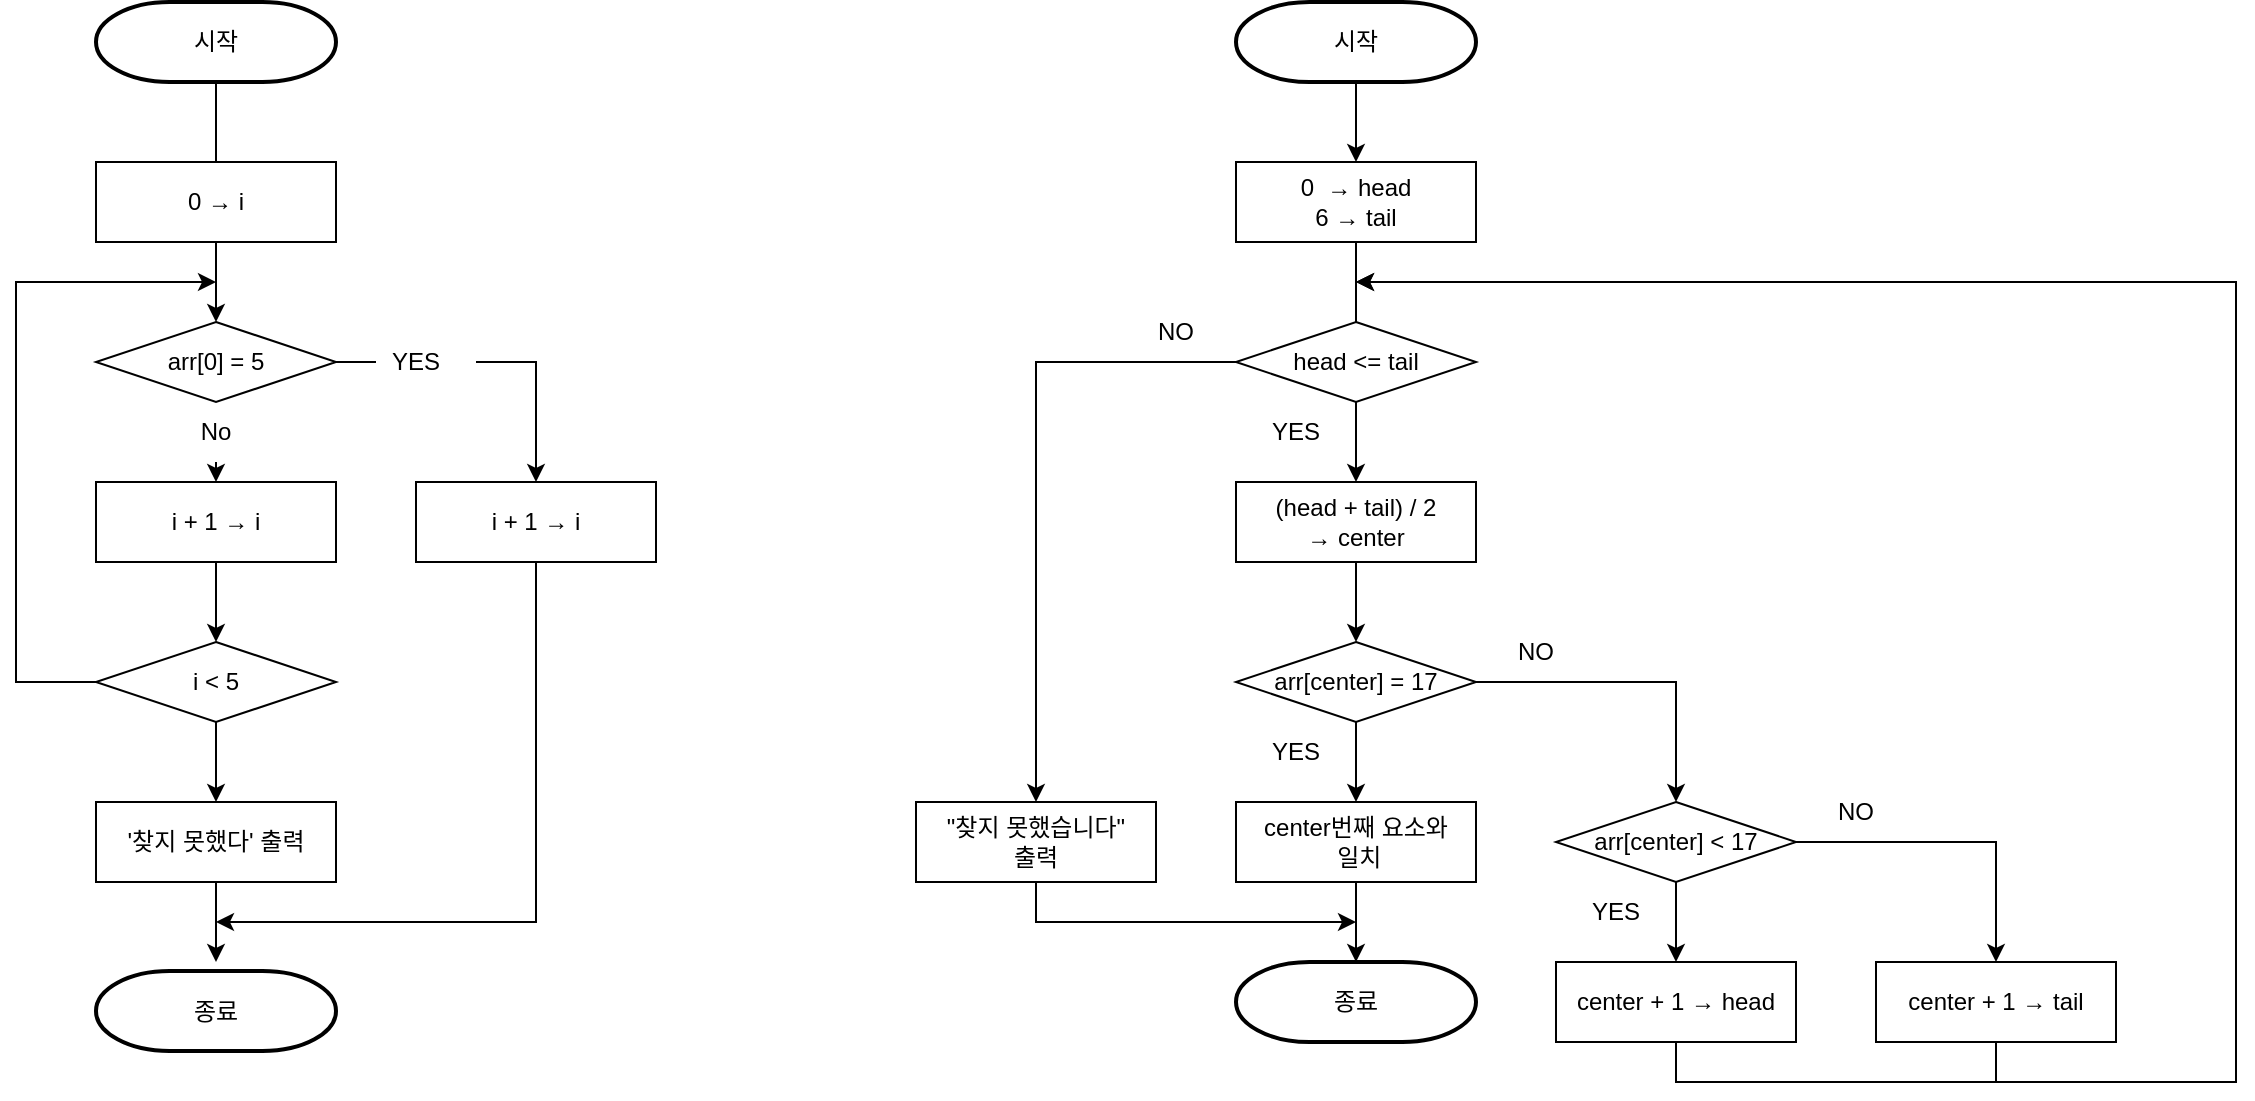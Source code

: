 <mxfile version="15.9.6" type="device"><diagram id="UOYz7wJzV3XpcvqpChVD" name="Page-1"><mxGraphModel dx="687" dy="803" grid="1" gridSize="10" guides="1" tooltips="1" connect="1" arrows="1" fold="1" page="1" pageScale="1" pageWidth="827" pageHeight="1169" math="0" shadow="0"><root><mxCell id="0"/><mxCell id="1" parent="0"/><mxCell id="OMPh0yBh6mtOpBk2kGog-8" style="edgeStyle=orthogonalEdgeStyle;rounded=0;orthogonalLoop=1;jettySize=auto;html=1;exitX=0.5;exitY=1;exitDx=0;exitDy=0;exitPerimeter=0;entryX=0.5;entryY=0;entryDx=0;entryDy=0;" edge="1" parent="1" source="OMPh0yBh6mtOpBk2kGog-2" target="OMPh0yBh6mtOpBk2kGog-4"><mxGeometry relative="1" as="geometry"/></mxCell><mxCell id="OMPh0yBh6mtOpBk2kGog-2" value="시작" style="strokeWidth=2;html=1;shape=mxgraph.flowchart.terminator;whiteSpace=wrap;rounded=0;fillColor=default;" vertex="1" parent="1"><mxGeometry x="80" y="80" width="120" height="40" as="geometry"/></mxCell><mxCell id="OMPh0yBh6mtOpBk2kGog-11" style="edgeStyle=orthogonalEdgeStyle;rounded=0;orthogonalLoop=1;jettySize=auto;html=1;exitX=0.5;exitY=1;exitDx=0;exitDy=0;entryX=0.5;entryY=0;entryDx=0;entryDy=0;startArrow=none;" edge="1" parent="1" source="OMPh0yBh6mtOpBk2kGog-13" target="OMPh0yBh6mtOpBk2kGog-10"><mxGeometry relative="1" as="geometry"/></mxCell><mxCell id="OMPh0yBh6mtOpBk2kGog-26" style="edgeStyle=orthogonalEdgeStyle;rounded=0;orthogonalLoop=1;jettySize=auto;html=1;exitX=1;exitY=0.5;exitDx=0;exitDy=0;entryX=0.5;entryY=0;entryDx=0;entryDy=0;startArrow=none;" edge="1" parent="1" source="OMPh0yBh6mtOpBk2kGog-31" target="OMPh0yBh6mtOpBk2kGog-25"><mxGeometry relative="1" as="geometry"/></mxCell><mxCell id="OMPh0yBh6mtOpBk2kGog-4" value="arr[0] = 5" style="rhombus;whiteSpace=wrap;html=1;rounded=0;strokeColor=default;fillColor=default;" vertex="1" parent="1"><mxGeometry x="80" y="240" width="120" height="40" as="geometry"/></mxCell><mxCell id="OMPh0yBh6mtOpBk2kGog-9" value="0 → i" style="rounded=0;whiteSpace=wrap;html=1;strokeColor=default;fillColor=default;" vertex="1" parent="1"><mxGeometry x="80" y="160" width="120" height="40" as="geometry"/></mxCell><mxCell id="OMPh0yBh6mtOpBk2kGog-19" style="edgeStyle=orthogonalEdgeStyle;rounded=0;orthogonalLoop=1;jettySize=auto;html=1;exitX=0.5;exitY=1;exitDx=0;exitDy=0;entryX=0.5;entryY=0;entryDx=0;entryDy=0;" edge="1" parent="1" source="OMPh0yBh6mtOpBk2kGog-10" target="OMPh0yBh6mtOpBk2kGog-16"><mxGeometry relative="1" as="geometry"/></mxCell><mxCell id="OMPh0yBh6mtOpBk2kGog-10" value="i + 1 → i" style="rounded=0;whiteSpace=wrap;html=1;strokeColor=default;fillColor=default;" vertex="1" parent="1"><mxGeometry x="80" y="320" width="120" height="40" as="geometry"/></mxCell><mxCell id="OMPh0yBh6mtOpBk2kGog-21" style="edgeStyle=orthogonalEdgeStyle;rounded=0;orthogonalLoop=1;jettySize=auto;html=1;exitX=0;exitY=0.5;exitDx=0;exitDy=0;startArrow=none;" edge="1" parent="1" source="OMPh0yBh6mtOpBk2kGog-16"><mxGeometry relative="1" as="geometry"><mxPoint x="140" y="220" as="targetPoint"/><mxPoint x="10" y="455" as="sourcePoint"/><Array as="points"><mxPoint x="40" y="420"/><mxPoint x="40" y="220"/></Array></mxGeometry></mxCell><mxCell id="OMPh0yBh6mtOpBk2kGog-24" style="edgeStyle=orthogonalEdgeStyle;rounded=0;orthogonalLoop=1;jettySize=auto;html=1;exitX=0.5;exitY=1;exitDx=0;exitDy=0;entryX=0.5;entryY=0;entryDx=0;entryDy=0;" edge="1" parent="1" source="OMPh0yBh6mtOpBk2kGog-16" target="OMPh0yBh6mtOpBk2kGog-23"><mxGeometry relative="1" as="geometry"/></mxCell><mxCell id="OMPh0yBh6mtOpBk2kGog-16" value="i &amp;lt; 5" style="rhombus;whiteSpace=wrap;html=1;rounded=0;strokeColor=default;fillColor=default;" vertex="1" parent="1"><mxGeometry x="80" y="400" width="120" height="40" as="geometry"/></mxCell><mxCell id="OMPh0yBh6mtOpBk2kGog-29" style="edgeStyle=orthogonalEdgeStyle;rounded=0;orthogonalLoop=1;jettySize=auto;html=1;exitX=0.5;exitY=1;exitDx=0;exitDy=0;" edge="1" parent="1" source="OMPh0yBh6mtOpBk2kGog-23"><mxGeometry relative="1" as="geometry"><mxPoint x="140" y="560" as="targetPoint"/></mxGeometry></mxCell><mxCell id="OMPh0yBh6mtOpBk2kGog-23" value="'찾지 못했다' 출력" style="rounded=0;whiteSpace=wrap;html=1;strokeColor=default;fillColor=default;" vertex="1" parent="1"><mxGeometry x="80" y="480" width="120" height="40" as="geometry"/></mxCell><mxCell id="OMPh0yBh6mtOpBk2kGog-30" style="edgeStyle=orthogonalEdgeStyle;rounded=0;orthogonalLoop=1;jettySize=auto;html=1;exitX=0.5;exitY=1;exitDx=0;exitDy=0;" edge="1" parent="1" source="OMPh0yBh6mtOpBk2kGog-25"><mxGeometry relative="1" as="geometry"><mxPoint x="140" y="540" as="targetPoint"/><Array as="points"><mxPoint x="300" y="540"/></Array></mxGeometry></mxCell><mxCell id="OMPh0yBh6mtOpBk2kGog-25" value="i + 1 → i" style="rounded=0;whiteSpace=wrap;html=1;strokeColor=default;fillColor=default;" vertex="1" parent="1"><mxGeometry x="240" y="320" width="120" height="40" as="geometry"/></mxCell><mxCell id="OMPh0yBh6mtOpBk2kGog-28" value="종료" style="strokeWidth=2;html=1;shape=mxgraph.flowchart.terminator;whiteSpace=wrap;rounded=0;fillColor=default;" vertex="1" parent="1"><mxGeometry x="80" y="564.5" width="120" height="40" as="geometry"/></mxCell><mxCell id="OMPh0yBh6mtOpBk2kGog-31" value="YES" style="text;html=1;strokeColor=none;fillColor=none;align=center;verticalAlign=middle;whiteSpace=wrap;rounded=0;" vertex="1" parent="1"><mxGeometry x="210" y="245" width="60" height="30" as="geometry"/></mxCell><mxCell id="OMPh0yBh6mtOpBk2kGog-32" value="" style="edgeStyle=orthogonalEdgeStyle;rounded=0;orthogonalLoop=1;jettySize=auto;html=1;exitX=1;exitY=0.5;exitDx=0;exitDy=0;endArrow=none;" edge="1" parent="1" source="OMPh0yBh6mtOpBk2kGog-4"><mxGeometry relative="1" as="geometry"><mxPoint x="200" y="260" as="sourcePoint"/><mxPoint x="220" y="260" as="targetPoint"/></mxGeometry></mxCell><mxCell id="OMPh0yBh6mtOpBk2kGog-13" value="No" style="text;html=1;strokeColor=none;fillColor=none;align=center;verticalAlign=middle;whiteSpace=wrap;rounded=0;" vertex="1" parent="1"><mxGeometry x="110" y="280" width="60" height="30" as="geometry"/></mxCell><mxCell id="OMPh0yBh6mtOpBk2kGog-33" value="" style="edgeStyle=orthogonalEdgeStyle;rounded=0;orthogonalLoop=1;jettySize=auto;html=1;exitX=0.5;exitY=1;exitDx=0;exitDy=0;entryX=0.5;entryY=0;entryDx=0;entryDy=0;endArrow=none;" edge="1" parent="1" source="OMPh0yBh6mtOpBk2kGog-4" target="OMPh0yBh6mtOpBk2kGog-13"><mxGeometry relative="1" as="geometry"><mxPoint x="140" y="280" as="sourcePoint"/><mxPoint x="140" y="320" as="targetPoint"/></mxGeometry></mxCell><mxCell id="OMPh0yBh6mtOpBk2kGog-45" style="edgeStyle=orthogonalEdgeStyle;rounded=0;orthogonalLoop=1;jettySize=auto;html=1;exitX=0.5;exitY=1;exitDx=0;exitDy=0;exitPerimeter=0;entryX=0.5;entryY=0;entryDx=0;entryDy=0;" edge="1" parent="1" source="OMPh0yBh6mtOpBk2kGog-39" target="OMPh0yBh6mtOpBk2kGog-40"><mxGeometry relative="1" as="geometry"/></mxCell><mxCell id="OMPh0yBh6mtOpBk2kGog-39" value="시작" style="strokeWidth=2;html=1;shape=mxgraph.flowchart.terminator;whiteSpace=wrap;rounded=0;fillColor=default;" vertex="1" parent="1"><mxGeometry x="650" y="80" width="120" height="40" as="geometry"/></mxCell><mxCell id="OMPh0yBh6mtOpBk2kGog-46" style="edgeStyle=orthogonalEdgeStyle;rounded=0;orthogonalLoop=1;jettySize=auto;html=1;exitX=0.5;exitY=1;exitDx=0;exitDy=0;entryX=0.5;entryY=0;entryDx=0;entryDy=0;" edge="1" parent="1" source="OMPh0yBh6mtOpBk2kGog-40" target="OMPh0yBh6mtOpBk2kGog-41"><mxGeometry relative="1" as="geometry"/></mxCell><mxCell id="OMPh0yBh6mtOpBk2kGog-40" value="0&amp;nbsp; → head&lt;br&gt;6 → tail" style="rounded=0;whiteSpace=wrap;html=1;strokeColor=default;fillColor=default;" vertex="1" parent="1"><mxGeometry x="650" y="160" width="120" height="40" as="geometry"/></mxCell><mxCell id="OMPh0yBh6mtOpBk2kGog-47" style="edgeStyle=orthogonalEdgeStyle;rounded=0;orthogonalLoop=1;jettySize=auto;html=1;exitX=0.5;exitY=1;exitDx=0;exitDy=0;entryX=0.5;entryY=0;entryDx=0;entryDy=0;" edge="1" parent="1" source="OMPh0yBh6mtOpBk2kGog-41" target="OMPh0yBh6mtOpBk2kGog-42"><mxGeometry relative="1" as="geometry"/></mxCell><mxCell id="OMPh0yBh6mtOpBk2kGog-41" value="(head + tail) / 2&lt;br&gt;→ center" style="rounded=0;whiteSpace=wrap;html=1;strokeColor=default;fillColor=default;" vertex="1" parent="1"><mxGeometry x="650" y="320" width="120" height="40" as="geometry"/></mxCell><mxCell id="OMPh0yBh6mtOpBk2kGog-48" style="edgeStyle=orthogonalEdgeStyle;rounded=0;orthogonalLoop=1;jettySize=auto;html=1;exitX=0.5;exitY=1;exitDx=0;exitDy=0;entryX=0.5;entryY=0;entryDx=0;entryDy=0;" edge="1" parent="1" source="OMPh0yBh6mtOpBk2kGog-42" target="OMPh0yBh6mtOpBk2kGog-43"><mxGeometry relative="1" as="geometry"/></mxCell><mxCell id="OMPh0yBh6mtOpBk2kGog-51" style="edgeStyle=orthogonalEdgeStyle;rounded=0;orthogonalLoop=1;jettySize=auto;html=1;exitX=1;exitY=0.5;exitDx=0;exitDy=0;entryX=0.5;entryY=0;entryDx=0;entryDy=0;" edge="1" parent="1" source="OMPh0yBh6mtOpBk2kGog-42" target="OMPh0yBh6mtOpBk2kGog-50"><mxGeometry relative="1" as="geometry"/></mxCell><mxCell id="OMPh0yBh6mtOpBk2kGog-42" value="arr[center] = 17" style="rhombus;whiteSpace=wrap;html=1;rounded=0;strokeColor=default;fillColor=default;" vertex="1" parent="1"><mxGeometry x="650" y="400" width="120" height="40" as="geometry"/></mxCell><mxCell id="OMPh0yBh6mtOpBk2kGog-49" style="edgeStyle=orthogonalEdgeStyle;rounded=0;orthogonalLoop=1;jettySize=auto;html=1;exitX=0.5;exitY=1;exitDx=0;exitDy=0;entryX=0.5;entryY=0;entryDx=0;entryDy=0;entryPerimeter=0;" edge="1" parent="1" source="OMPh0yBh6mtOpBk2kGog-43" target="OMPh0yBh6mtOpBk2kGog-44"><mxGeometry relative="1" as="geometry"/></mxCell><mxCell id="OMPh0yBh6mtOpBk2kGog-43" value="center번째 요소와&lt;br&gt;&amp;nbsp;일치" style="rounded=0;whiteSpace=wrap;html=1;strokeColor=default;fillColor=default;" vertex="1" parent="1"><mxGeometry x="650" y="480" width="120" height="40" as="geometry"/></mxCell><mxCell id="OMPh0yBh6mtOpBk2kGog-44" value="종료" style="strokeWidth=2;html=1;shape=mxgraph.flowchart.terminator;whiteSpace=wrap;rounded=0;fillColor=default;" vertex="1" parent="1"><mxGeometry x="650" y="560" width="120" height="40" as="geometry"/></mxCell><mxCell id="OMPh0yBh6mtOpBk2kGog-56" style="edgeStyle=orthogonalEdgeStyle;rounded=0;orthogonalLoop=1;jettySize=auto;html=1;exitX=0.5;exitY=1;exitDx=0;exitDy=0;entryX=0.5;entryY=0;entryDx=0;entryDy=0;" edge="1" parent="1" source="OMPh0yBh6mtOpBk2kGog-50" target="OMPh0yBh6mtOpBk2kGog-54"><mxGeometry relative="1" as="geometry"/></mxCell><mxCell id="OMPh0yBh6mtOpBk2kGog-57" style="edgeStyle=orthogonalEdgeStyle;rounded=0;orthogonalLoop=1;jettySize=auto;html=1;exitX=1;exitY=0.5;exitDx=0;exitDy=0;entryX=0.5;entryY=0;entryDx=0;entryDy=0;entryPerimeter=0;" edge="1" parent="1" source="OMPh0yBh6mtOpBk2kGog-50" target="OMPh0yBh6mtOpBk2kGog-55"><mxGeometry relative="1" as="geometry"><mxPoint x="1020" y="550" as="targetPoint"/></mxGeometry></mxCell><mxCell id="OMPh0yBh6mtOpBk2kGog-50" value="arr[center] &amp;lt; 17" style="rhombus;whiteSpace=wrap;html=1;rounded=0;strokeColor=default;fillColor=default;" vertex="1" parent="1"><mxGeometry x="810" y="480" width="120" height="40" as="geometry"/></mxCell><mxCell id="OMPh0yBh6mtOpBk2kGog-52" value="YES" style="text;html=1;strokeColor=none;fillColor=none;align=center;verticalAlign=middle;whiteSpace=wrap;rounded=0;" vertex="1" parent="1"><mxGeometry x="650" y="440" width="60" height="30" as="geometry"/></mxCell><mxCell id="OMPh0yBh6mtOpBk2kGog-53" value="NO" style="text;html=1;strokeColor=none;fillColor=none;align=center;verticalAlign=middle;whiteSpace=wrap;rounded=0;" vertex="1" parent="1"><mxGeometry x="770" y="390" width="60" height="30" as="geometry"/></mxCell><mxCell id="OMPh0yBh6mtOpBk2kGog-62" style="edgeStyle=orthogonalEdgeStyle;rounded=0;orthogonalLoop=1;jettySize=auto;html=1;exitX=0.5;exitY=1;exitDx=0;exitDy=0;" edge="1" parent="1" source="OMPh0yBh6mtOpBk2kGog-54"><mxGeometry relative="1" as="geometry"><mxPoint x="710" y="220" as="targetPoint"/><Array as="points"><mxPoint x="870" y="620"/><mxPoint x="1150" y="620"/><mxPoint x="1150" y="220"/></Array></mxGeometry></mxCell><mxCell id="OMPh0yBh6mtOpBk2kGog-54" value="center + 1 → head" style="rounded=0;whiteSpace=wrap;html=1;strokeColor=default;fillColor=default;" vertex="1" parent="1"><mxGeometry x="810" y="560" width="120" height="40" as="geometry"/></mxCell><mxCell id="OMPh0yBh6mtOpBk2kGog-60" style="edgeStyle=orthogonalEdgeStyle;rounded=0;orthogonalLoop=1;jettySize=auto;html=1;exitX=0.5;exitY=1;exitDx=0;exitDy=0;" edge="1" parent="1" source="OMPh0yBh6mtOpBk2kGog-55"><mxGeometry relative="1" as="geometry"><mxPoint x="710" y="220" as="targetPoint"/><Array as="points"><mxPoint x="1030" y="620"/><mxPoint x="1150" y="620"/><mxPoint x="1150" y="220"/></Array></mxGeometry></mxCell><mxCell id="OMPh0yBh6mtOpBk2kGog-55" value="center + 1 → tail" style="rounded=0;whiteSpace=wrap;html=1;strokeColor=default;fillColor=default;" vertex="1" parent="1"><mxGeometry x="970" y="560" width="120" height="40" as="geometry"/></mxCell><mxCell id="OMPh0yBh6mtOpBk2kGog-58" value="YES" style="text;html=1;strokeColor=none;fillColor=none;align=center;verticalAlign=middle;whiteSpace=wrap;rounded=0;" vertex="1" parent="1"><mxGeometry x="810" y="520" width="60" height="30" as="geometry"/></mxCell><mxCell id="OMPh0yBh6mtOpBk2kGog-59" value="NO" style="text;html=1;strokeColor=none;fillColor=none;align=center;verticalAlign=middle;whiteSpace=wrap;rounded=0;" vertex="1" parent="1"><mxGeometry x="930" y="470" width="60" height="30" as="geometry"/></mxCell><mxCell id="OMPh0yBh6mtOpBk2kGog-66" style="edgeStyle=orthogonalEdgeStyle;rounded=0;orthogonalLoop=1;jettySize=auto;html=1;exitX=0;exitY=0.5;exitDx=0;exitDy=0;entryX=0.5;entryY=0;entryDx=0;entryDy=0;" edge="1" parent="1" source="OMPh0yBh6mtOpBk2kGog-63" target="OMPh0yBh6mtOpBk2kGog-65"><mxGeometry relative="1" as="geometry"/></mxCell><mxCell id="OMPh0yBh6mtOpBk2kGog-63" value="head &amp;lt;= tail" style="rhombus;whiteSpace=wrap;html=1;rounded=0;strokeColor=default;fillColor=default;" vertex="1" parent="1"><mxGeometry x="650" y="240" width="120" height="40" as="geometry"/></mxCell><mxCell id="OMPh0yBh6mtOpBk2kGog-64" value="YES" style="text;html=1;strokeColor=none;fillColor=none;align=center;verticalAlign=middle;whiteSpace=wrap;rounded=0;" vertex="1" parent="1"><mxGeometry x="650" y="280" width="60" height="30" as="geometry"/></mxCell><mxCell id="OMPh0yBh6mtOpBk2kGog-69" style="edgeStyle=orthogonalEdgeStyle;rounded=0;orthogonalLoop=1;jettySize=auto;html=1;exitX=0.5;exitY=1;exitDx=0;exitDy=0;" edge="1" parent="1" source="OMPh0yBh6mtOpBk2kGog-65"><mxGeometry relative="1" as="geometry"><mxPoint x="710.0" y="540" as="targetPoint"/><Array as="points"><mxPoint x="550" y="540"/></Array></mxGeometry></mxCell><mxCell id="OMPh0yBh6mtOpBk2kGog-65" value="&quot;찾지 못했습니다&quot; &lt;br&gt;출력" style="rounded=0;whiteSpace=wrap;html=1;strokeColor=default;fillColor=default;" vertex="1" parent="1"><mxGeometry x="490" y="480" width="120" height="40" as="geometry"/></mxCell><mxCell id="OMPh0yBh6mtOpBk2kGog-70" value="NO" style="text;html=1;strokeColor=none;fillColor=none;align=center;verticalAlign=middle;whiteSpace=wrap;rounded=0;" vertex="1" parent="1"><mxGeometry x="590" y="230" width="60" height="30" as="geometry"/></mxCell></root></mxGraphModel></diagram></mxfile>